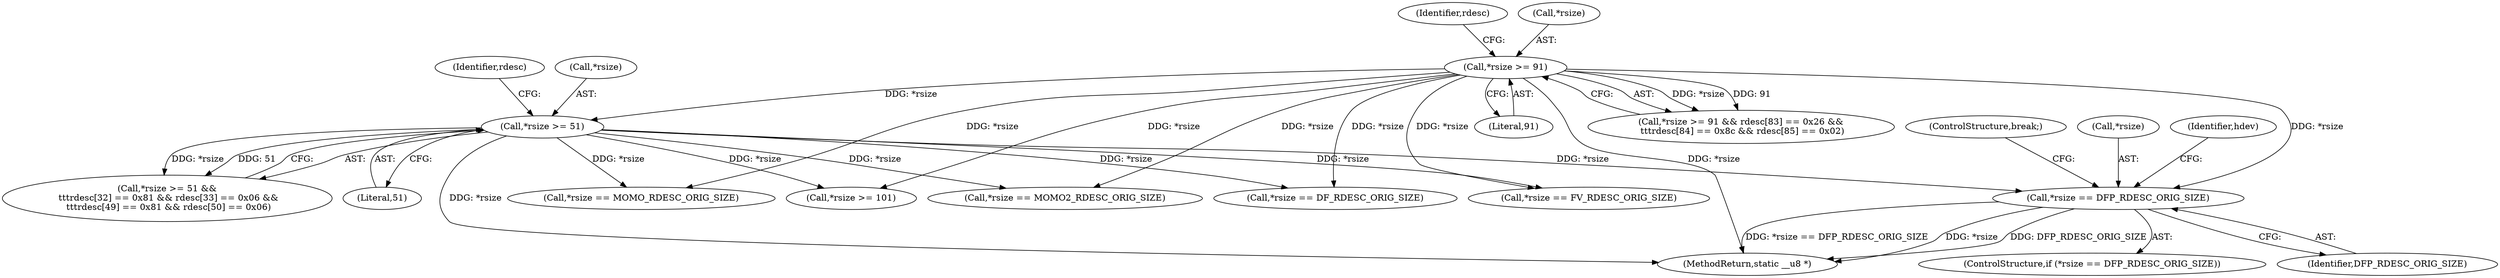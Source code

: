 digraph "0_linux_4ab25786c87eb20857bbb715c3ae34ec8fd6a214_1@pointer" {
"1000337" [label="(Call,*rsize == DFP_RDESC_ORIG_SIZE)"];
"1000124" [label="(Call,*rsize >= 91)"];
"1000175" [label="(Call,*rsize >= 51)"];
"1000318" [label="(Call,*rsize == FV_RDESC_ORIG_SIZE)"];
"1000340" [label="(Identifier,DFP_RDESC_ORIG_SIZE)"];
"1000411" [label="(MethodReturn,static __u8 *)"];
"1000343" [label="(Identifier,hdev)"];
"1000124" [label="(Call,*rsize >= 91)"];
"1000178" [label="(Literal,51)"];
"1000336" [label="(ControlStructure,if (*rsize == DFP_RDESC_ORIG_SIZE))"];
"1000299" [label="(Call,*rsize == MOMO2_RDESC_ORIG_SIZE)"];
"1000357" [label="(Call,*rsize >= 101)"];
"1000175" [label="(Call,*rsize >= 51)"];
"1000131" [label="(Identifier,rdesc)"];
"1000176" [label="(Call,*rsize)"];
"1000261" [label="(Call,*rsize == DF_RDESC_ORIG_SIZE)"];
"1000280" [label="(Call,*rsize == MOMO_RDESC_ORIG_SIZE)"];
"1000353" [label="(ControlStructure,break;)"];
"1000174" [label="(Call,*rsize >= 51 &&\n \t\t\trdesc[32] == 0x81 && rdesc[33] == 0x06 &&\n \t\t\trdesc[49] == 0x81 && rdesc[50] == 0x06)"];
"1000337" [label="(Call,*rsize == DFP_RDESC_ORIG_SIZE)"];
"1000338" [label="(Call,*rsize)"];
"1000127" [label="(Literal,91)"];
"1000182" [label="(Identifier,rdesc)"];
"1000123" [label="(Call,*rsize >= 91 && rdesc[83] == 0x26 &&\n \t\t\trdesc[84] == 0x8c && rdesc[85] == 0x02)"];
"1000125" [label="(Call,*rsize)"];
"1000337" -> "1000336"  [label="AST: "];
"1000337" -> "1000340"  [label="CFG: "];
"1000338" -> "1000337"  [label="AST: "];
"1000340" -> "1000337"  [label="AST: "];
"1000343" -> "1000337"  [label="CFG: "];
"1000353" -> "1000337"  [label="CFG: "];
"1000337" -> "1000411"  [label="DDG: *rsize"];
"1000337" -> "1000411"  [label="DDG: DFP_RDESC_ORIG_SIZE"];
"1000337" -> "1000411"  [label="DDG: *rsize == DFP_RDESC_ORIG_SIZE"];
"1000124" -> "1000337"  [label="DDG: *rsize"];
"1000175" -> "1000337"  [label="DDG: *rsize"];
"1000124" -> "1000123"  [label="AST: "];
"1000124" -> "1000127"  [label="CFG: "];
"1000125" -> "1000124"  [label="AST: "];
"1000127" -> "1000124"  [label="AST: "];
"1000131" -> "1000124"  [label="CFG: "];
"1000123" -> "1000124"  [label="CFG: "];
"1000124" -> "1000411"  [label="DDG: *rsize"];
"1000124" -> "1000123"  [label="DDG: *rsize"];
"1000124" -> "1000123"  [label="DDG: 91"];
"1000124" -> "1000175"  [label="DDG: *rsize"];
"1000124" -> "1000261"  [label="DDG: *rsize"];
"1000124" -> "1000280"  [label="DDG: *rsize"];
"1000124" -> "1000299"  [label="DDG: *rsize"];
"1000124" -> "1000318"  [label="DDG: *rsize"];
"1000124" -> "1000357"  [label="DDG: *rsize"];
"1000175" -> "1000174"  [label="AST: "];
"1000175" -> "1000178"  [label="CFG: "];
"1000176" -> "1000175"  [label="AST: "];
"1000178" -> "1000175"  [label="AST: "];
"1000182" -> "1000175"  [label="CFG: "];
"1000174" -> "1000175"  [label="CFG: "];
"1000175" -> "1000411"  [label="DDG: *rsize"];
"1000175" -> "1000174"  [label="DDG: *rsize"];
"1000175" -> "1000174"  [label="DDG: 51"];
"1000175" -> "1000261"  [label="DDG: *rsize"];
"1000175" -> "1000280"  [label="DDG: *rsize"];
"1000175" -> "1000299"  [label="DDG: *rsize"];
"1000175" -> "1000318"  [label="DDG: *rsize"];
"1000175" -> "1000357"  [label="DDG: *rsize"];
}
